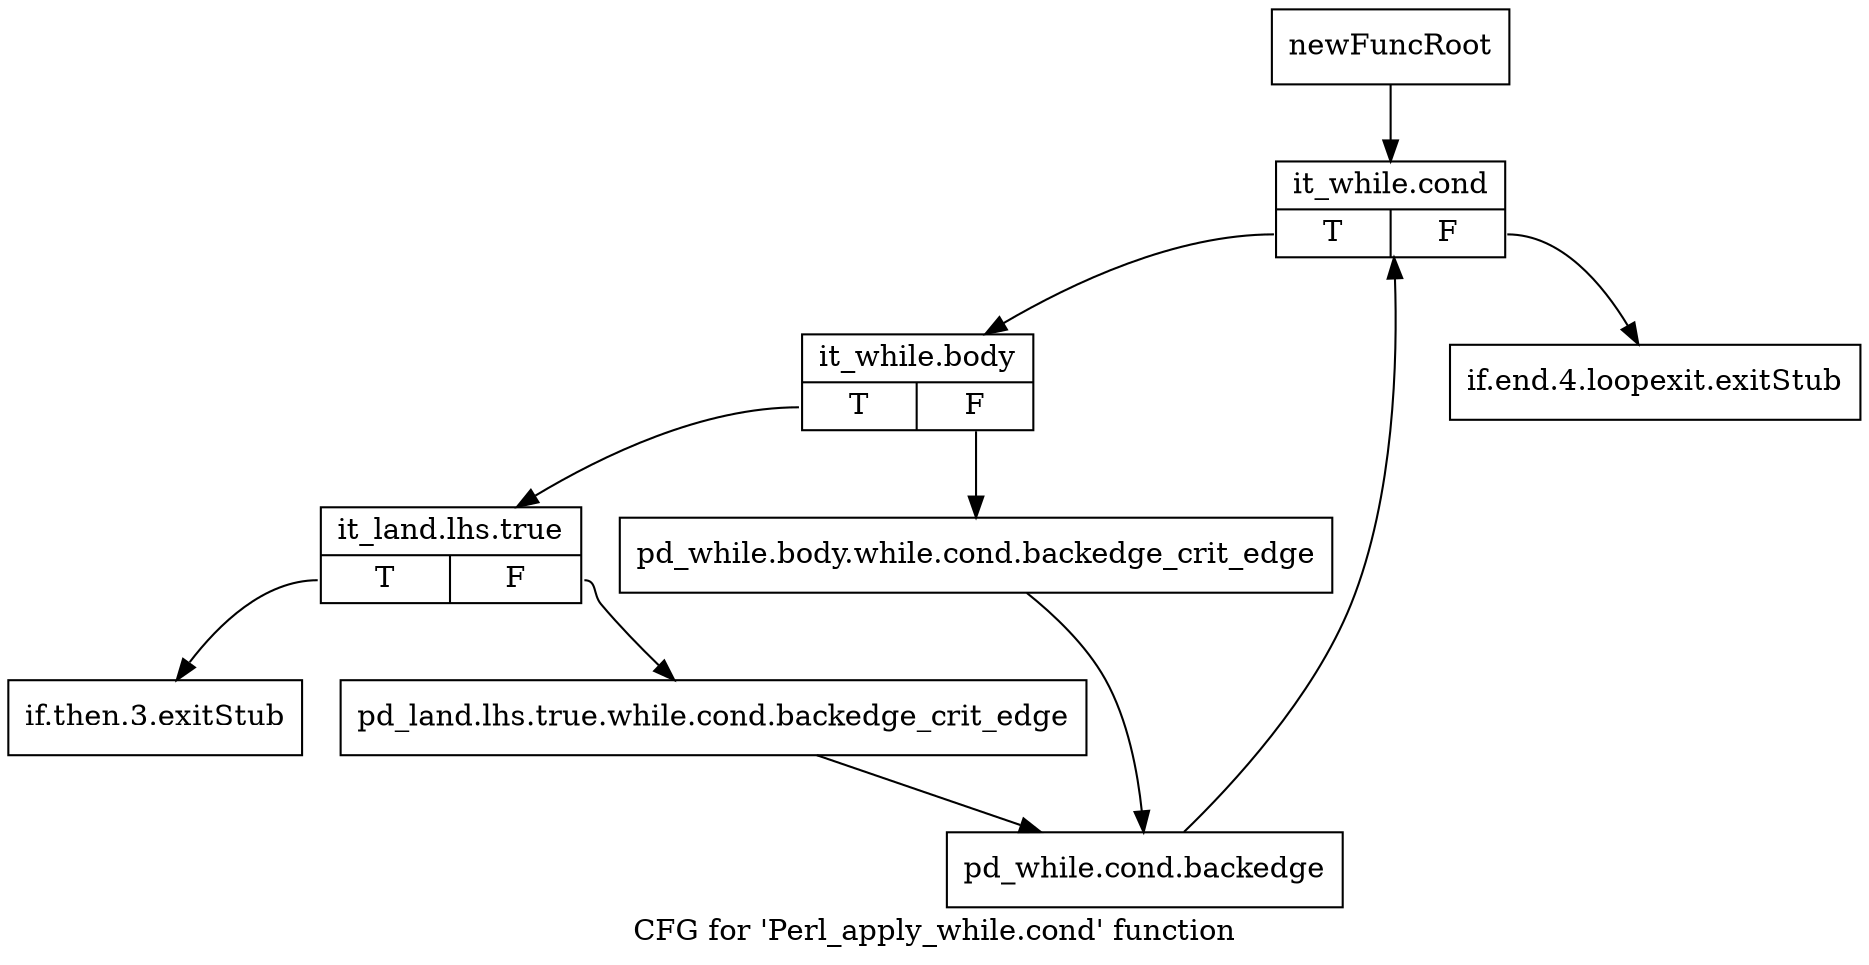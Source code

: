 digraph "CFG for 'Perl_apply_while.cond' function" {
	label="CFG for 'Perl_apply_while.cond' function";

	Node0x4af4ff0 [shape=record,label="{newFuncRoot}"];
	Node0x4af4ff0 -> Node0x4af59d0;
	Node0x4af5040 [shape=record,label="{if.end.4.loopexit.exitStub}"];
	Node0x4af5090 [shape=record,label="{if.then.3.exitStub}"];
	Node0x4af59d0 [shape=record,label="{it_while.cond|{<s0>T|<s1>F}}"];
	Node0x4af59d0:s0 -> Node0x4af5a20;
	Node0x4af59d0:s1 -> Node0x4af5040;
	Node0x4af5a20 [shape=record,label="{it_while.body|{<s0>T|<s1>F}}"];
	Node0x4af5a20:s0 -> Node0x4af5ac0;
	Node0x4af5a20:s1 -> Node0x4af5a70;
	Node0x4af5a70 [shape=record,label="{pd_while.body.while.cond.backedge_crit_edge}"];
	Node0x4af5a70 -> Node0x4af5b60;
	Node0x4af5ac0 [shape=record,label="{it_land.lhs.true|{<s0>T|<s1>F}}"];
	Node0x4af5ac0:s0 -> Node0x4af5090;
	Node0x4af5ac0:s1 -> Node0x4af5b10;
	Node0x4af5b10 [shape=record,label="{pd_land.lhs.true.while.cond.backedge_crit_edge}"];
	Node0x4af5b10 -> Node0x4af5b60;
	Node0x4af5b60 [shape=record,label="{pd_while.cond.backedge}"];
	Node0x4af5b60 -> Node0x4af59d0;
}

